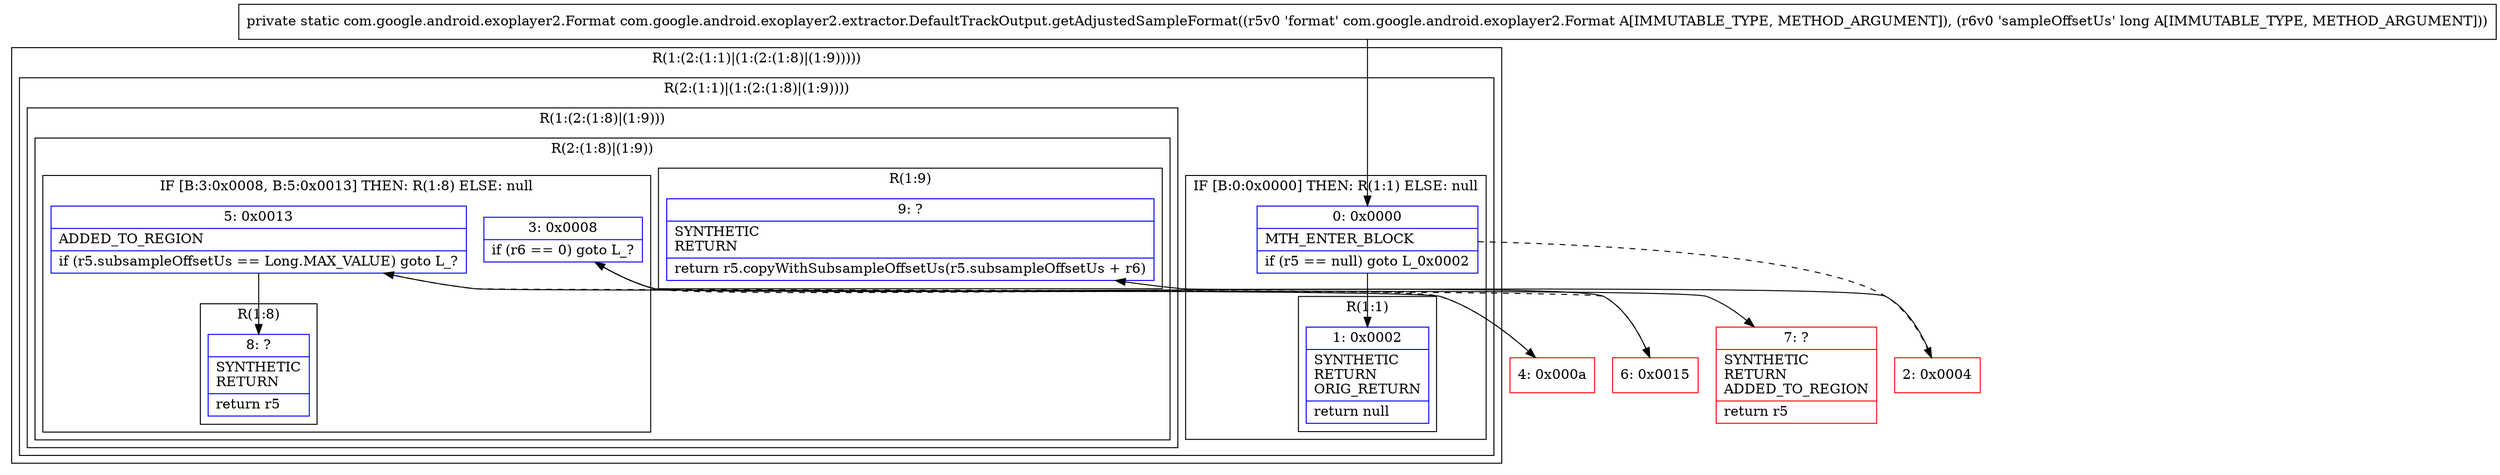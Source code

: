 digraph "CFG forcom.google.android.exoplayer2.extractor.DefaultTrackOutput.getAdjustedSampleFormat(Lcom\/google\/android\/exoplayer2\/Format;J)Lcom\/google\/android\/exoplayer2\/Format;" {
subgraph cluster_Region_958315419 {
label = "R(1:(2:(1:1)|(1:(2:(1:8)|(1:9)))))";
node [shape=record,color=blue];
subgraph cluster_Region_1422191642 {
label = "R(2:(1:1)|(1:(2:(1:8)|(1:9))))";
node [shape=record,color=blue];
subgraph cluster_IfRegion_1689789100 {
label = "IF [B:0:0x0000] THEN: R(1:1) ELSE: null";
node [shape=record,color=blue];
Node_0 [shape=record,label="{0\:\ 0x0000|MTH_ENTER_BLOCK\l|if (r5 == null) goto L_0x0002\l}"];
subgraph cluster_Region_689989790 {
label = "R(1:1)";
node [shape=record,color=blue];
Node_1 [shape=record,label="{1\:\ 0x0002|SYNTHETIC\lRETURN\lORIG_RETURN\l|return null\l}"];
}
}
subgraph cluster_Region_1697565762 {
label = "R(1:(2:(1:8)|(1:9)))";
node [shape=record,color=blue];
subgraph cluster_Region_377047233 {
label = "R(2:(1:8)|(1:9))";
node [shape=record,color=blue];
subgraph cluster_IfRegion_871474656 {
label = "IF [B:3:0x0008, B:5:0x0013] THEN: R(1:8) ELSE: null";
node [shape=record,color=blue];
Node_3 [shape=record,label="{3\:\ 0x0008|if (r6 == 0) goto L_?\l}"];
Node_5 [shape=record,label="{5\:\ 0x0013|ADDED_TO_REGION\l|if (r5.subsampleOffsetUs == Long.MAX_VALUE) goto L_?\l}"];
subgraph cluster_Region_431972248 {
label = "R(1:8)";
node [shape=record,color=blue];
Node_8 [shape=record,label="{8\:\ ?|SYNTHETIC\lRETURN\l|return r5\l}"];
}
}
subgraph cluster_Region_174115889 {
label = "R(1:9)";
node [shape=record,color=blue];
Node_9 [shape=record,label="{9\:\ ?|SYNTHETIC\lRETURN\l|return r5.copyWithSubsampleOffsetUs(r5.subsampleOffsetUs + r6)\l}"];
}
}
}
}
}
Node_2 [shape=record,color=red,label="{2\:\ 0x0004}"];
Node_4 [shape=record,color=red,label="{4\:\ 0x000a}"];
Node_6 [shape=record,color=red,label="{6\:\ 0x0015}"];
Node_7 [shape=record,color=red,label="{7\:\ ?|SYNTHETIC\lRETURN\lADDED_TO_REGION\l|return r5\l}"];
MethodNode[shape=record,label="{private static com.google.android.exoplayer2.Format com.google.android.exoplayer2.extractor.DefaultTrackOutput.getAdjustedSampleFormat((r5v0 'format' com.google.android.exoplayer2.Format A[IMMUTABLE_TYPE, METHOD_ARGUMENT]), (r6v0 'sampleOffsetUs' long A[IMMUTABLE_TYPE, METHOD_ARGUMENT])) }"];
MethodNode -> Node_0;
Node_0 -> Node_1;
Node_0 -> Node_2[style=dashed];
Node_3 -> Node_4[style=dashed];
Node_3 -> Node_7;
Node_5 -> Node_6[style=dashed];
Node_5 -> Node_8;
Node_2 -> Node_3;
Node_4 -> Node_5;
Node_6 -> Node_9;
}


